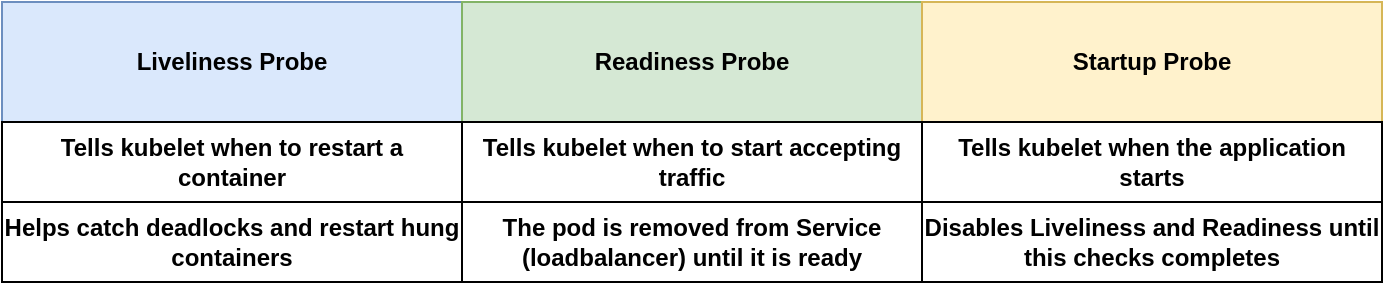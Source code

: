 <mxfile version="14.2.7" type="github">
  <diagram id="gzbfFNM49mtrdIT9MxgC" name="Page-1">
    <mxGraphModel dx="981" dy="548" grid="0" gridSize="10" guides="1" tooltips="1" connect="1" arrows="1" fold="1" page="1" pageScale="1" pageWidth="850" pageHeight="1100" math="0" shadow="0">
      <root>
        <mxCell id="0" />
        <mxCell id="1" parent="0" />
        <mxCell id="i94SGuSQBCYqXOLezEa3-1" value="&lt;b&gt;Liveliness Probe&lt;/b&gt;" style="rounded=0;whiteSpace=wrap;html=1;fillColor=#dae8fc;strokeColor=#6c8ebf;" vertex="1" parent="1">
          <mxGeometry x="90" y="260" width="230" height="60" as="geometry" />
        </mxCell>
        <mxCell id="i94SGuSQBCYqXOLezEa3-2" value="&lt;b&gt;Readiness Probe&lt;/b&gt;" style="rounded=0;whiteSpace=wrap;html=1;fillColor=#d5e8d4;strokeColor=#82b366;" vertex="1" parent="1">
          <mxGeometry x="320" y="260" width="230" height="60" as="geometry" />
        </mxCell>
        <mxCell id="i94SGuSQBCYqXOLezEa3-4" value="&lt;b&gt;Tells kubelet when to restart a container&lt;/b&gt;" style="rounded=0;whiteSpace=wrap;html=1;" vertex="1" parent="1">
          <mxGeometry x="90" y="320" width="230" height="40" as="geometry" />
        </mxCell>
        <mxCell id="i94SGuSQBCYqXOLezEa3-7" value="&lt;b&gt;Tells kubelet when to start accepting traffic&lt;/b&gt;" style="rounded=0;whiteSpace=wrap;html=1;" vertex="1" parent="1">
          <mxGeometry x="320" y="320" width="230" height="40" as="geometry" />
        </mxCell>
        <mxCell id="i94SGuSQBCYqXOLezEa3-8" value="&lt;b&gt;Startup Probe&lt;/b&gt;" style="rounded=0;whiteSpace=wrap;html=1;fillColor=#fff2cc;strokeColor=#d6b656;" vertex="1" parent="1">
          <mxGeometry x="550" y="260" width="230" height="60" as="geometry" />
        </mxCell>
        <mxCell id="i94SGuSQBCYqXOLezEa3-9" value="&lt;b&gt;Tells kubelet when the application starts&lt;/b&gt;" style="rounded=0;whiteSpace=wrap;html=1;" vertex="1" parent="1">
          <mxGeometry x="550" y="320" width="230" height="40" as="geometry" />
        </mxCell>
        <mxCell id="i94SGuSQBCYqXOLezEa3-10" value="&lt;b&gt;Disables Liveliness and Readiness until this checks completes&lt;/b&gt;" style="rounded=0;whiteSpace=wrap;html=1;" vertex="1" parent="1">
          <mxGeometry x="550" y="360" width="230" height="40" as="geometry" />
        </mxCell>
        <mxCell id="i94SGuSQBCYqXOLezEa3-11" value="&lt;b&gt;Helps catch deadlocks and restart hung containers&lt;/b&gt;" style="rounded=0;whiteSpace=wrap;html=1;" vertex="1" parent="1">
          <mxGeometry x="90" y="360" width="230" height="40" as="geometry" />
        </mxCell>
        <mxCell id="i94SGuSQBCYqXOLezEa3-12" value="&lt;b&gt;The pod is removed from Service (loadbalancer) until it is ready&lt;/b&gt;" style="rounded=0;whiteSpace=wrap;html=1;" vertex="1" parent="1">
          <mxGeometry x="320" y="360" width="230" height="40" as="geometry" />
        </mxCell>
      </root>
    </mxGraphModel>
  </diagram>
</mxfile>
